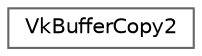 digraph "类继承关系图"
{
 // LATEX_PDF_SIZE
  bgcolor="transparent";
  edge [fontname=Helvetica,fontsize=10,labelfontname=Helvetica,labelfontsize=10];
  node [fontname=Helvetica,fontsize=10,shape=box,height=0.2,width=0.4];
  rankdir="LR";
  Node0 [id="Node000000",label="VkBufferCopy2",height=0.2,width=0.4,color="grey40", fillcolor="white", style="filled",URL="$struct_vk_buffer_copy2.html",tooltip=" "];
}
